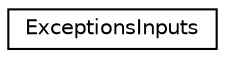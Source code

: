 digraph "Graphical Class Hierarchy"
{
 // INTERACTIVE_SVG=YES
 // LATEX_PDF_SIZE
  edge [fontname="Helvetica",fontsize="10",labelfontname="Helvetica",labelfontsize="10"];
  node [fontname="Helvetica",fontsize="10",shape=record];
  rankdir="LR";
  Node0 [label="ExceptionsInputs",height=0.2,width=0.4,color="black", fillcolor="white", style="filled",URL="$da/d73/class_exceptions_inputs.html",tooltip=" "];
}

